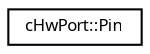 digraph "Graphical Class Hierarchy"
{
  edge [fontname="Sans",fontsize="8",labelfontname="Sans",labelfontsize="8"];
  node [fontname="Sans",fontsize="8",shape=record];
  rankdir="LR";
  Node1 [label="cHwPort::Pin",height=0.2,width=0.4,color="black", fillcolor="white", style="filled",URL="$classc_hw_port_1_1_pin.html",tooltip="Handle a single pin of a GPIO port. "];
}
